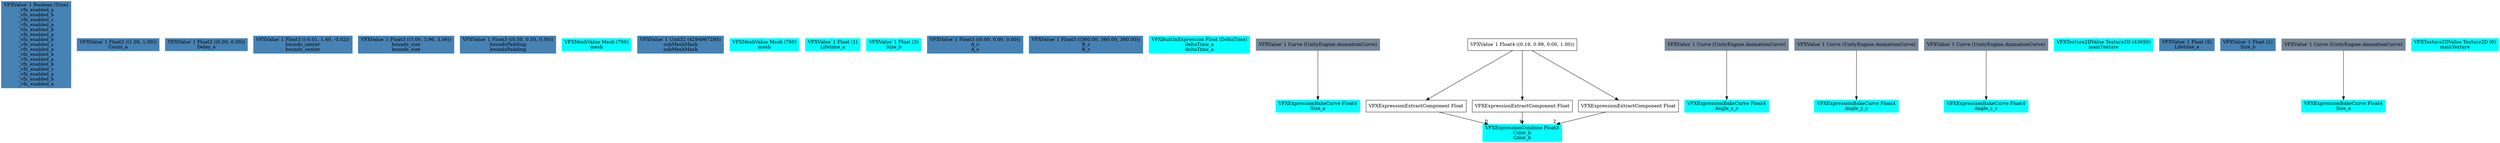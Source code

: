 digraph G {
node0 [shape="box" color="steelblue" style="filled" label="VFXValue`1 Boolean (True)
_vfx_enabled_a
_vfx_enabled_b
_vfx_enabled_c
_vfx_enabled_a
_vfx_enabled_b
_vfx_enabled_a
_vfx_enabled_b
_vfx_enabled_c
_vfx_enabled_a
_vfx_enabled_b
_vfx_enabled_a
_vfx_enabled_b
_vfx_enabled_c
_vfx_enabled_a
_vfx_enabled_b
_vfx_enabled_a"]
node1 [shape="box" color="steelblue" style="filled" label="VFXValue`1 Float2 ((1.00, 1.00))
Count_a"]
node2 [shape="box" color="steelblue" style="filled" label="VFXValue`1 Float2 ((0.00, 0.00))
Delay_a"]
node3 [shape="box" color="steelblue" style="filled" label="VFXValue`1 Float3 ((-0.01, 1.40, -0.02))
bounds_center
bounds_center"]
node4 [shape="box" color="steelblue" style="filled" label="VFXValue`1 Float3 ((3.00, 3.96, 3.06))
bounds_size
bounds_size"]
node5 [shape="box" color="steelblue" style="filled" label="VFXValue`1 Float3 ((0.50, 0.50, 0.50))
boundsPadding
boundsPadding"]
node6 [shape="box" color="cyan" style="filled" label="VFXMeshValue Mesh (760)
mesh"]
node7 [shape="box" color="steelblue" style="filled" label="VFXValue`1 Uint32 (4294967295)
subMeshMask
subMeshMask"]
node8 [shape="box" color="cyan" style="filled" label="VFXMeshValue Mesh (760)
mesh"]
node9 [shape="box" color="cyan" style="filled" label="VFXValue`1 Float (1)
Lifetime_a"]
node10 [shape="box" color="cyan" style="filled" label="VFXValue`1 Float (3)
Size_b"]
node11 [shape="box" color="steelblue" style="filled" label="VFXValue`1 Float3 ((0.00, 0.00, 0.00))
A_c
A_c"]
node12 [shape="box" color="steelblue" style="filled" label="VFXValue`1 Float3 ((360.00, 360.00, 360.00))
B_c
B_c"]
node13 [shape="box" color="cyan" style="filled" label="VFXBuiltInExpression Float (DeltaTime)
deltaTime_a
deltaTime_a"]
node14 [shape="box" color="cyan" style="filled" label="VFXExpressionBakeCurve Float4
Size_a"]
node15 [shape="box" color="lightslategray" style="filled" label="VFXValue`1 Curve (UnityEngine.AnimationCurve)"]
node16 [shape="box" color="cyan" style="filled" label="VFXExpressionCombine Float3
Color_b
Color_b"]
node17 [shape="box" label="VFXExpressionExtractComponent Float"]
node18 [shape="box" label="VFXValue`1 Float4 ((0.19, 0.99, 0.00, 1.00))"]
node19 [shape="box" label="VFXExpressionExtractComponent Float"]
node20 [shape="box" label="VFXExpressionExtractComponent Float"]
node21 [shape="box" color="cyan" style="filled" label="VFXExpressionBakeCurve Float4
Angle_x_c"]
node22 [shape="box" color="lightslategray" style="filled" label="VFXValue`1 Curve (UnityEngine.AnimationCurve)"]
node23 [shape="box" color="cyan" style="filled" label="VFXExpressionBakeCurve Float4
Angle_y_c"]
node24 [shape="box" color="lightslategray" style="filled" label="VFXValue`1 Curve (UnityEngine.AnimationCurve)"]
node25 [shape="box" color="cyan" style="filled" label="VFXExpressionBakeCurve Float4
Angle_z_c"]
node26 [shape="box" color="lightslategray" style="filled" label="VFXValue`1 Curve (UnityEngine.AnimationCurve)"]
node27 [shape="box" color="cyan" style="filled" label="VFXTexture2DValue Texture2D (43650)
mainTexture"]
node28 [shape="box" color="steelblue" style="filled" label="VFXValue`1 Float (5)
Lifetime_a"]
node29 [shape="box" color="steelblue" style="filled" label="VFXValue`1 Float (1)
Size_b"]
node30 [shape="box" color="cyan" style="filled" label="VFXExpressionBakeCurve Float4
Size_a"]
node31 [shape="box" color="lightslategray" style="filled" label="VFXValue`1 Curve (UnityEngine.AnimationCurve)"]
node32 [shape="box" color="cyan" style="filled" label="VFXTexture2DValue Texture2D (0)
mainTexture"]
node15 -> node14 
node17 -> node16 [headlabel="0"]
node19 -> node16 [headlabel="1"]
node20 -> node16 [headlabel="2"]
node18 -> node17 
node18 -> node19 
node18 -> node20 
node22 -> node21 
node24 -> node23 
node26 -> node25 
node31 -> node30 
}
